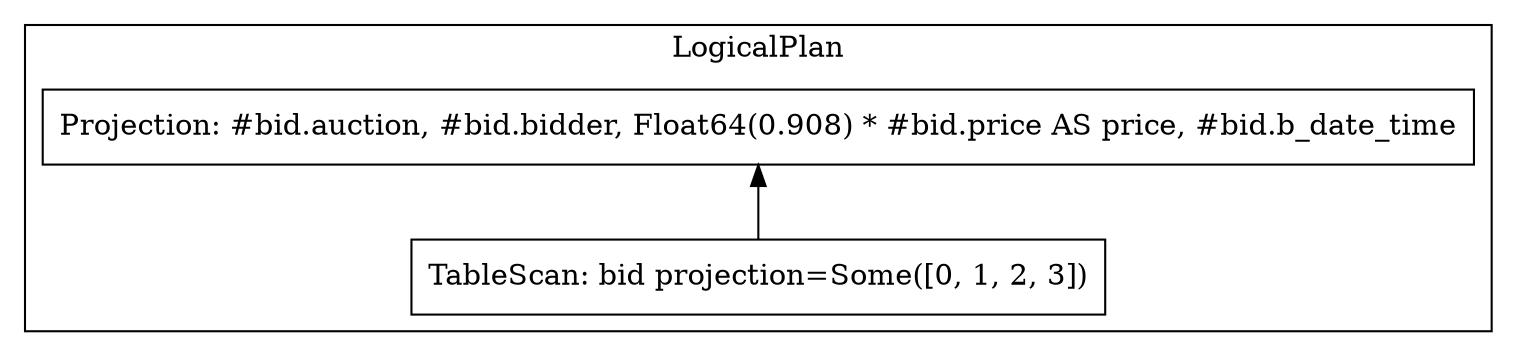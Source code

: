 
digraph {
  subgraph cluster_1
  {
    graph[label="LogicalPlan"]
    2[shape=box label="Projection: #bid.auction, #bid.bidder, Float64(0.908) * #bid.price AS price, #bid.b_date_time"]
    3[shape=box label="TableScan: bid projection=Some([0, 1, 2, 3])"]
    2 -> 3 [arrowhead=none, arrowtail=normal, dir=back]
  }
  subgraph cluster_4
  {
    graph[label="Detailed LogicalPlan"]
  }
}
